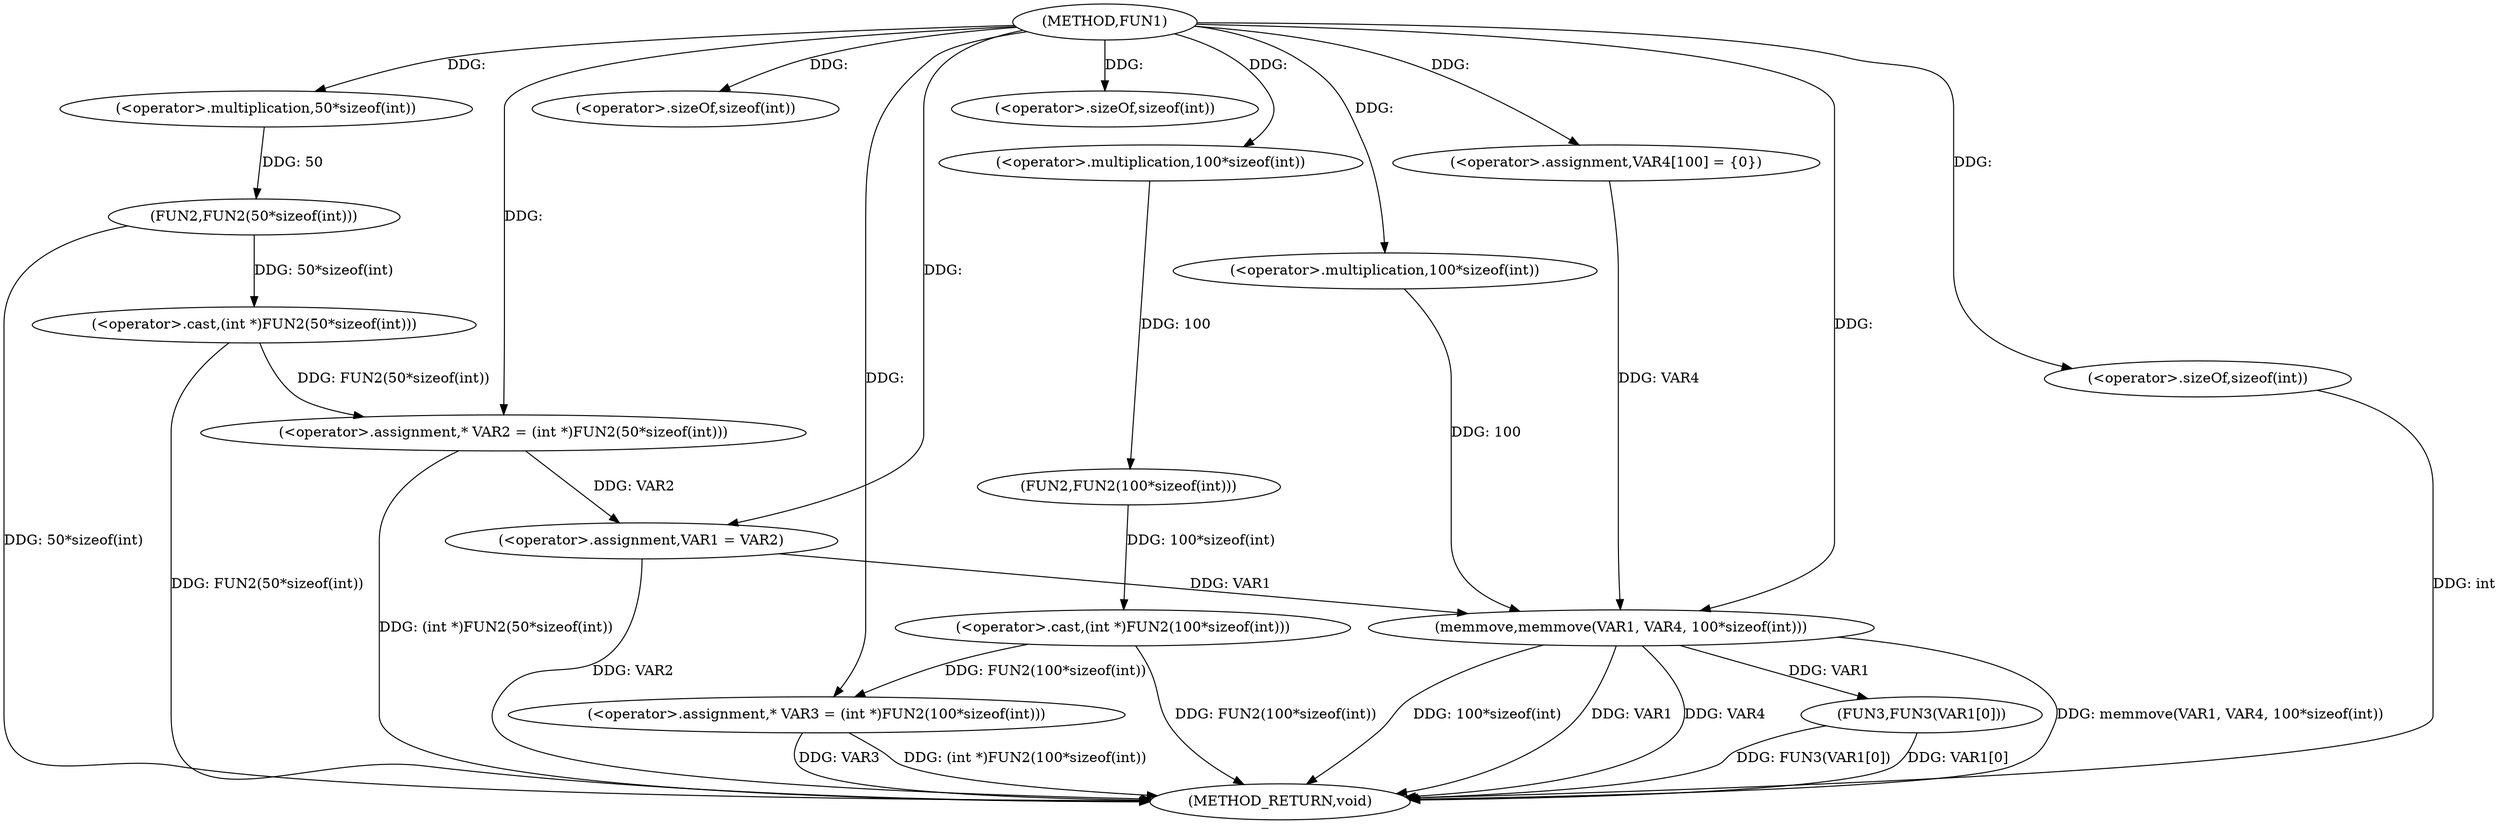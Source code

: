 digraph FUN1 {  
"1000100" [label = "(METHOD,FUN1)" ]
"1000141" [label = "(METHOD_RETURN,void)" ]
"1000104" [label = "(<operator>.assignment,* VAR2 = (int *)FUN2(50*sizeof(int)))" ]
"1000106" [label = "(<operator>.cast,(int *)FUN2(50*sizeof(int)))" ]
"1000108" [label = "(FUN2,FUN2(50*sizeof(int)))" ]
"1000109" [label = "(<operator>.multiplication,50*sizeof(int))" ]
"1000111" [label = "(<operator>.sizeOf,sizeof(int))" ]
"1000114" [label = "(<operator>.assignment,* VAR3 = (int *)FUN2(100*sizeof(int)))" ]
"1000116" [label = "(<operator>.cast,(int *)FUN2(100*sizeof(int)))" ]
"1000118" [label = "(FUN2,FUN2(100*sizeof(int)))" ]
"1000119" [label = "(<operator>.multiplication,100*sizeof(int))" ]
"1000121" [label = "(<operator>.sizeOf,sizeof(int))" ]
"1000123" [label = "(<operator>.assignment,VAR1 = VAR2)" ]
"1000128" [label = "(<operator>.assignment,VAR4[100] = {0})" ]
"1000130" [label = "(memmove,memmove(VAR1, VAR4, 100*sizeof(int)))" ]
"1000133" [label = "(<operator>.multiplication,100*sizeof(int))" ]
"1000135" [label = "(<operator>.sizeOf,sizeof(int))" ]
"1000137" [label = "(FUN3,FUN3(VAR1[0]))" ]
  "1000130" -> "1000141"  [ label = "DDG: memmove(VAR1, VAR4, 100*sizeof(int))"] 
  "1000123" -> "1000141"  [ label = "DDG: VAR2"] 
  "1000106" -> "1000141"  [ label = "DDG: FUN2(50*sizeof(int))"] 
  "1000114" -> "1000141"  [ label = "DDG: VAR3"] 
  "1000116" -> "1000141"  [ label = "DDG: FUN2(100*sizeof(int))"] 
  "1000130" -> "1000141"  [ label = "DDG: 100*sizeof(int)"] 
  "1000135" -> "1000141"  [ label = "DDG: int"] 
  "1000114" -> "1000141"  [ label = "DDG: (int *)FUN2(100*sizeof(int))"] 
  "1000130" -> "1000141"  [ label = "DDG: VAR1"] 
  "1000130" -> "1000141"  [ label = "DDG: VAR4"] 
  "1000137" -> "1000141"  [ label = "DDG: VAR1[0]"] 
  "1000137" -> "1000141"  [ label = "DDG: FUN3(VAR1[0])"] 
  "1000104" -> "1000141"  [ label = "DDG: (int *)FUN2(50*sizeof(int))"] 
  "1000108" -> "1000141"  [ label = "DDG: 50*sizeof(int)"] 
  "1000106" -> "1000104"  [ label = "DDG: FUN2(50*sizeof(int))"] 
  "1000100" -> "1000104"  [ label = "DDG: "] 
  "1000108" -> "1000106"  [ label = "DDG: 50*sizeof(int)"] 
  "1000109" -> "1000108"  [ label = "DDG: 50"] 
  "1000100" -> "1000109"  [ label = "DDG: "] 
  "1000100" -> "1000111"  [ label = "DDG: "] 
  "1000116" -> "1000114"  [ label = "DDG: FUN2(100*sizeof(int))"] 
  "1000100" -> "1000114"  [ label = "DDG: "] 
  "1000118" -> "1000116"  [ label = "DDG: 100*sizeof(int)"] 
  "1000119" -> "1000118"  [ label = "DDG: 100"] 
  "1000100" -> "1000119"  [ label = "DDG: "] 
  "1000100" -> "1000121"  [ label = "DDG: "] 
  "1000104" -> "1000123"  [ label = "DDG: VAR2"] 
  "1000100" -> "1000123"  [ label = "DDG: "] 
  "1000100" -> "1000128"  [ label = "DDG: "] 
  "1000123" -> "1000130"  [ label = "DDG: VAR1"] 
  "1000100" -> "1000130"  [ label = "DDG: "] 
  "1000128" -> "1000130"  [ label = "DDG: VAR4"] 
  "1000133" -> "1000130"  [ label = "DDG: 100"] 
  "1000100" -> "1000133"  [ label = "DDG: "] 
  "1000100" -> "1000135"  [ label = "DDG: "] 
  "1000130" -> "1000137"  [ label = "DDG: VAR1"] 
}
